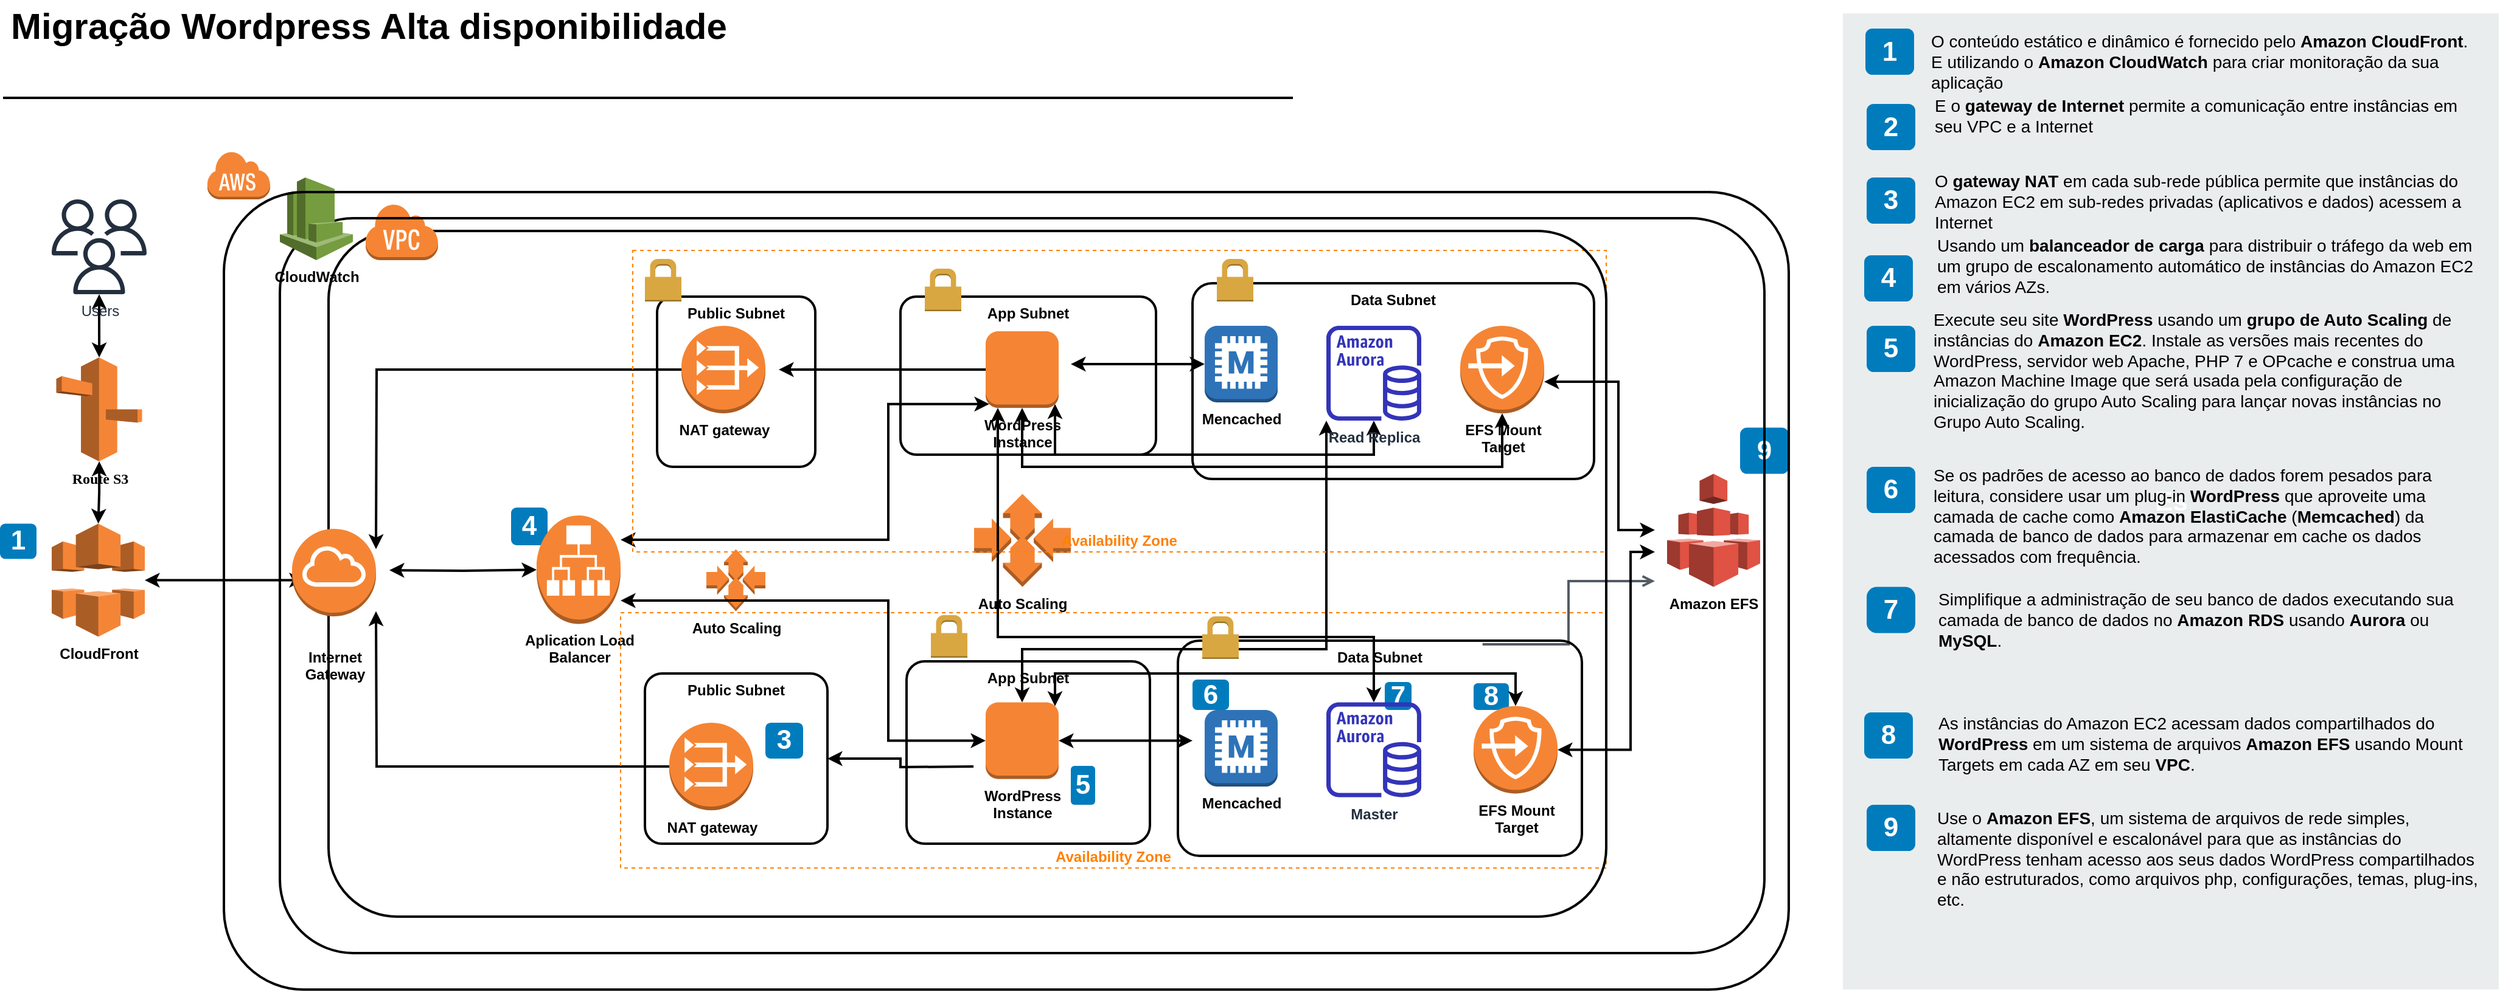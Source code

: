<mxfile version="14.5.1" type="device"><diagram id="Ht1M8jgEwFfnCIfOTk4-" name="Page-1"><mxGraphModel dx="764" dy="510" grid="1" gridSize="10" guides="1" tooltips="1" connect="1" arrows="1" fold="1" page="1" pageScale="1" pageWidth="827" pageHeight="1169" math="0" shadow="0"><root><mxCell id="0"/><mxCell id="1" parent="0"/><mxCell id="jZVaUwOg5UY3L9NAnvdq-112" value="" style="edgeStyle=elbowEdgeStyle;rounded=0;orthogonalLoop=1;jettySize=auto;html=1;endArrow=open;endFill=0;strokeColor=#545B64;strokeWidth=2;fontSize=14;" parent="1" edge="1"><mxGeometry relative="1" as="geometry"><mxPoint x="687" y="418" as="sourcePoint"/></mxGeometry></mxCell><mxCell id="jZVaUwOg5UY3L9NAnvdq-132" value="" style="edgeStyle=elbowEdgeStyle;rounded=0;orthogonalLoop=1;jettySize=auto;html=1;endArrow=open;endFill=0;strokeColor=#545B64;strokeWidth=2;fontSize=14;" parent="1" edge="1"><mxGeometry relative="1" as="geometry"><mxPoint x="550" y="599.5" as="sourcePoint"/></mxGeometry></mxCell><mxCell id="jZVaUwOg5UY3L9NAnvdq-147" value="" style="edgeStyle=elbowEdgeStyle;rounded=0;orthogonalLoop=1;jettySize=auto;html=1;endArrow=open;endFill=0;strokeColor=#545B64;strokeWidth=2;fontSize=14;" parent="1" edge="1"><mxGeometry relative="1" as="geometry"><mxPoint x="1248.333" y="717.5" as="targetPoint"/></mxGeometry></mxCell><mxCell id="jZVaUwOg5UY3L9NAnvdq-155" value="" style="edgeStyle=elbowEdgeStyle;rounded=0;orthogonalLoop=1;jettySize=auto;html=1;endArrow=open;endFill=0;strokeColor=#545B64;strokeWidth=2;fontSize=14;" parent="1" edge="1"><mxGeometry relative="1" as="geometry"><mxPoint x="1390" y="504" as="targetPoint"/><mxPoint x="1248.333" y="556" as="sourcePoint"/></mxGeometry></mxCell><mxCell id="-QjtrjUzRDEMRZ5MF8oH-46" value="Es" style="rounded=0;whiteSpace=wrap;html=1;fillColor=#EAEDED;fontSize=22;fontColor=#FFFFFF;strokeColor=none;labelBackgroundColor=none;fontStyle=1" parent="1" vertex="1"><mxGeometry x="1544.5" y="37" width="539" height="803" as="geometry"/></mxCell><mxCell id="-QjtrjUzRDEMRZ5MF8oH-36" value="1" style="rounded=1;whiteSpace=wrap;html=1;fillColor=#007CBD;strokeColor=none;fontColor=#FFFFFF;fontStyle=1;fontSize=22;labelBackgroundColor=none;" parent="1" vertex="1"><mxGeometry x="1563" y="49.5" width="40" height="38" as="geometry"/></mxCell><mxCell id="-QjtrjUzRDEMRZ5MF8oH-37" value="2" style="rounded=1;whiteSpace=wrap;html=1;fillColor=#007CBD;strokeColor=none;fontColor=#FFFFFF;fontStyle=1;fontSize=22;labelBackgroundColor=none;" parent="1" vertex="1"><mxGeometry x="1564" y="111.5" width="40" height="38" as="geometry"/></mxCell><mxCell id="-QjtrjUzRDEMRZ5MF8oH-38" value="3" style="rounded=1;whiteSpace=wrap;html=1;fillColor=#007CBD;strokeColor=none;fontColor=#FFFFFF;fontStyle=1;fontSize=22;labelBackgroundColor=none;" parent="1" vertex="1"><mxGeometry x="1564" y="172" width="40" height="38" as="geometry"/></mxCell><mxCell id="-QjtrjUzRDEMRZ5MF8oH-39" value="4" style="rounded=1;whiteSpace=wrap;html=1;fillColor=#007CBD;strokeColor=none;fontColor=#FFFFFF;fontStyle=1;fontSize=22;labelBackgroundColor=none;" parent="1" vertex="1"><mxGeometry x="1562" y="236" width="40" height="38" as="geometry"/></mxCell><mxCell id="-QjtrjUzRDEMRZ5MF8oH-40" value="5" style="rounded=1;whiteSpace=wrap;html=1;fillColor=#007CBD;strokeColor=none;fontColor=#FFFFFF;fontStyle=1;fontSize=22;labelBackgroundColor=none;" parent="1" vertex="1"><mxGeometry x="1564" y="294" width="40" height="38" as="geometry"/></mxCell><mxCell id="-QjtrjUzRDEMRZ5MF8oH-41" value="6" style="rounded=1;whiteSpace=wrap;html=1;fillColor=#007CBD;strokeColor=none;fontColor=#FFFFFF;fontStyle=1;fontSize=22;labelBackgroundColor=none;" parent="1" vertex="1"><mxGeometry x="1564" y="410" width="40" height="38" as="geometry"/></mxCell><mxCell id="-QjtrjUzRDEMRZ5MF8oH-42" value="7" style="rounded=1;whiteSpace=wrap;html=1;fillColor=#007CBD;strokeColor=none;fontColor=#FFFFFF;fontStyle=1;fontSize=22;labelBackgroundColor=none;arcSize=22;" parent="1" vertex="1"><mxGeometry x="1564" y="508.75" width="40" height="38" as="geometry"/></mxCell><mxCell id="-QjtrjUzRDEMRZ5MF8oH-43" value="8" style="rounded=1;whiteSpace=wrap;html=1;fillColor=#007CBD;strokeColor=none;fontColor=#FFFFFF;fontStyle=1;fontSize=22;labelBackgroundColor=none;" parent="1" vertex="1"><mxGeometry x="1562" y="612" width="40" height="38" as="geometry"/></mxCell><mxCell id="-QjtrjUzRDEMRZ5MF8oH-44" value="9" style="rounded=1;whiteSpace=wrap;html=1;fillColor=#007CBD;strokeColor=none;fontColor=#FFFFFF;fontStyle=1;fontSize=22;labelBackgroundColor=none;" parent="1" vertex="1"><mxGeometry x="1564" y="688" width="40" height="38" as="geometry"/></mxCell><mxCell id="-QjtrjUzRDEMRZ5MF8oH-47" value="Migração Wordpress Alta disponibilidade" style="text;html=1;resizable=0;points=[];autosize=1;align=left;verticalAlign=top;spacingTop=-4;fontSize=30;fontStyle=1;labelBackgroundColor=none;" parent="1" vertex="1"><mxGeometry x="36.5" y="26.5" width="600" height="40" as="geometry"/></mxCell><mxCell id="SCVMTBWpLvtzJIhz15lM-1" value="" style="line;strokeWidth=2;html=1;fontSize=14;labelBackgroundColor=none;" parent="1" vertex="1"><mxGeometry x="32.5" y="101.5" width="1060" height="10" as="geometry"/></mxCell><mxCell id="SCVMTBWpLvtzJIhz15lM-7" value="E o &lt;b&gt;gateway de Internet&lt;/b&gt; permite a comunicação entre instâncias em seu VPC e a Internet" style="text;html=1;align=left;verticalAlign=top;spacingTop=-4;fontSize=14;labelBackgroundColor=none;whiteSpace=wrap;" parent="1" vertex="1"><mxGeometry x="1618" y="101.5" width="450" height="48.5" as="geometry"/></mxCell><mxCell id="SCVMTBWpLvtzJIhz15lM-9" value="O &lt;b&gt;gateway NAT&lt;/b&gt; em cada sub-rede pública permite que instâncias do Amazon EC2 em sub-redes privadas (aplicativos e dados) acessem a Internet" style="text;html=1;align=left;verticalAlign=top;spacingTop=-4;fontSize=14;labelBackgroundColor=none;whiteSpace=wrap;" parent="1" vertex="1"><mxGeometry x="1618" y="164" width="450" height="56" as="geometry"/></mxCell><mxCell id="SCVMTBWpLvtzJIhz15lM-10" value="Usando um &lt;b&gt;balanceador de carga&lt;/b&gt;&amp;nbsp;para distribuir o tráfego da web em um grupo de escalonamento automático de instâncias do Amazon EC2 em vários AZs." style="text;html=1;align=left;verticalAlign=top;spacingTop=-4;fontSize=14;labelBackgroundColor=none;whiteSpace=wrap;" parent="1" vertex="1"><mxGeometry x="1620" y="216.5" width="450" height="63.5" as="geometry"/></mxCell><mxCell id="SCVMTBWpLvtzJIhz15lM-11" value="Execute seu site &lt;b&gt;WordPress&lt;/b&gt; usando um &lt;b&gt;grupo de Auto Scaling&lt;/b&gt; de instâncias do &lt;b&gt;Amazon EC2&lt;/b&gt;. Instale as versões mais recentes do WordPress, servidor web Apache, PHP 7 e OPcache e construa uma Amazon Machine Image que será usada pela configuração de inicialização do grupo Auto Scaling para lançar novas instâncias no Grupo Auto Scaling." style="text;html=1;align=left;verticalAlign=top;spacingTop=-4;fontSize=14;labelBackgroundColor=none;whiteSpace=wrap;" parent="1" vertex="1"><mxGeometry x="1617" y="278" width="449" height="114" as="geometry"/></mxCell><mxCell id="SCVMTBWpLvtzJIhz15lM-12" value="Se os padrões de acesso ao banco de dados forem pesados para leitura, considere usar um plug-in &lt;b&gt;WordPress&lt;/b&gt; que aproveite uma camada de cache como &lt;b&gt;Amazon ElastiCache&lt;/b&gt; (&lt;b&gt;Memcached&lt;/b&gt;) da camada de banco de dados para armazenar em cache os dados acessados com frequência." style="text;html=1;align=left;verticalAlign=top;spacingTop=-4;fontSize=14;labelBackgroundColor=none;whiteSpace=wrap;" parent="1" vertex="1"><mxGeometry x="1617" y="405.5" width="450" height="118" as="geometry"/></mxCell><mxCell id="SCVMTBWpLvtzJIhz15lM-13" value="Simplifique a administração de seu banco de dados executando sua camada de banco de dados no &lt;b&gt;Amazon RDS&lt;/b&gt; usando &lt;b&gt;Aurora&lt;/b&gt; ou &lt;b&gt;MySQL&lt;/b&gt;." style="text;html=1;align=left;verticalAlign=top;spacingTop=-4;fontSize=14;labelBackgroundColor=none;whiteSpace=wrap;" parent="1" vertex="1"><mxGeometry x="1621" y="507.5" width="449" height="113" as="geometry"/></mxCell><mxCell id="SCVMTBWpLvtzJIhz15lM-14" value="As instâncias do Amazon EC2 acessam dados compartilhados do &lt;b&gt;WordPress&lt;/b&gt; em um sistema de arquivos &lt;b&gt;Amazon EFS&lt;/b&gt; usando Mount Targets em cada AZ em seu &lt;b&gt;VPC&lt;/b&gt;." style="text;html=1;align=left;verticalAlign=top;spacingTop=-4;fontSize=14;labelBackgroundColor=none;whiteSpace=wrap;" parent="1" vertex="1"><mxGeometry x="1621" y="610" width="449" height="60" as="geometry"/></mxCell><mxCell id="SCVMTBWpLvtzJIhz15lM-15" value="Use o &lt;b&gt;Amazon EFS&lt;/b&gt;, um sistema de arquivos de rede simples, altamente disponível e escalonável para que as instâncias do WordPress tenham acesso aos seus dados WordPress compartilhados e não estruturados, como arquivos php, configurações, temas, plug-ins, etc." style="text;html=1;align=left;verticalAlign=top;spacingTop=-4;fontSize=14;labelBackgroundColor=none;whiteSpace=wrap;" parent="1" vertex="1"><mxGeometry x="1620" y="688" width="449" height="115" as="geometry"/></mxCell><mxCell id="-QjtrjUzRDEMRZ5MF8oH-28" value="4" style="rounded=1;whiteSpace=wrap;html=1;fillColor=#007CBD;strokeColor=none;fontColor=#FFFFFF;fontStyle=1;fontSize=22;labelBackgroundColor=none;" parent="1" vertex="1"><mxGeometry x="450" y="443.5" width="30" height="31" as="geometry"/></mxCell><mxCell id="9RnaTyMC2I6CJGkha4Zx-44" value="" style="edgeStyle=orthogonalEdgeStyle;rounded=0;orthogonalLoop=1;jettySize=auto;html=1;startArrow=classic;startFill=1;strokeWidth=2;" parent="1" source="jZVaUwOg5UY3L9NAnvdq-88" target="9RnaTyMC2I6CJGkha4Zx-2" edge="1"><mxGeometry relative="1" as="geometry"/></mxCell><mxCell id="jZVaUwOg5UY3L9NAnvdq-88" value="Users&lt;br&gt;" style="outlineConnect=0;fontColor=#232F3E;gradientColor=none;fillColor=#232F3E;strokeColor=none;dashed=0;verticalLabelPosition=bottom;verticalAlign=top;align=center;html=1;fontSize=12;fontStyle=0;aspect=fixed;pointerEvents=1;shape=mxgraph.aws4.users;labelBackgroundColor=none;" parent="1" vertex="1"><mxGeometry x="72.5" y="190.0" width="78" height="78" as="geometry"/></mxCell><mxCell id="jZVaUwOg5UY3L9NAnvdq-103" value="3" style="rounded=1;whiteSpace=wrap;html=1;fillColor=#007CBD;strokeColor=none;fontColor=#FFFFFF;fontStyle=1;fontSize=22;labelBackgroundColor=none;" parent="1" vertex="1"><mxGeometry x="659" y="620.5" width="31" height="29.5" as="geometry"/></mxCell><mxCell id="jZVaUwOg5UY3L9NAnvdq-104" value="5" style="rounded=1;whiteSpace=wrap;html=1;fillColor=#007CBD;strokeColor=none;fontColor=#FFFFFF;fontStyle=1;fontSize=22;labelBackgroundColor=none;" parent="1" vertex="1"><mxGeometry x="910" y="656" width="20" height="32" as="geometry"/></mxCell><mxCell id="jZVaUwOg5UY3L9NAnvdq-105" value="6" style="rounded=1;whiteSpace=wrap;html=1;fillColor=#007CBD;strokeColor=none;fontColor=#FFFFFF;fontStyle=1;fontSize=22;labelBackgroundColor=none;" parent="1" vertex="1"><mxGeometry x="1010" y="585" width="30" height="25" as="geometry"/></mxCell><mxCell id="jZVaUwOg5UY3L9NAnvdq-106" value="7" style="rounded=1;whiteSpace=wrap;html=1;fillColor=#007CBD;strokeColor=none;fontColor=#FFFFFF;fontStyle=1;fontSize=22;labelBackgroundColor=none;" parent="1" vertex="1"><mxGeometry x="1168" y="587" width="22" height="23" as="geometry"/></mxCell><mxCell id="jZVaUwOg5UY3L9NAnvdq-107" value="8" style="rounded=1;whiteSpace=wrap;html=1;fillColor=#007CBD;strokeColor=none;fontColor=#FFFFFF;fontStyle=1;fontSize=22;labelBackgroundColor=none;" parent="1" vertex="1"><mxGeometry x="1241" y="588" width="29" height="22" as="geometry"/></mxCell><mxCell id="jZVaUwOg5UY3L9NAnvdq-108" value="9" style="rounded=1;whiteSpace=wrap;html=1;fillColor=#007CBD;strokeColor=none;fontColor=#FFFFFF;fontStyle=1;fontSize=22;labelBackgroundColor=none;" parent="1" vertex="1"><mxGeometry x="1460" y="377.75" width="40" height="38" as="geometry"/></mxCell><mxCell id="9RnaTyMC2I6CJGkha4Zx-1" value="1" style="rounded=1;whiteSpace=wrap;html=1;fillColor=#007CBD;strokeColor=none;fontColor=#FFFFFF;fontStyle=1;fontSize=22;labelBackgroundColor=none;" parent="1" vertex="1"><mxGeometry x="30" y="456.75" width="30" height="29" as="geometry"/></mxCell><mxCell id="9RnaTyMC2I6CJGkha4Zx-45" value="" style="edgeStyle=orthogonalEdgeStyle;rounded=0;orthogonalLoop=1;jettySize=auto;html=1;startArrow=classic;startFill=1;strokeWidth=2;" parent="1" source="9RnaTyMC2I6CJGkha4Zx-2" target="9RnaTyMC2I6CJGkha4Zx-3" edge="1"><mxGeometry relative="1" as="geometry"/></mxCell><mxCell id="9RnaTyMC2I6CJGkha4Zx-2" value="&lt;font face=&quot;Times New Roman&quot;&gt;&lt;b&gt;Route S3&lt;/b&gt;&lt;/font&gt;" style="outlineConnect=0;dashed=0;verticalLabelPosition=bottom;verticalAlign=top;align=center;html=1;shape=mxgraph.aws3.route_53;fillColor=#F58536;gradientColor=none;" parent="1" vertex="1"><mxGeometry x="76.25" y="320" width="70.5" height="85.5" as="geometry"/></mxCell><mxCell id="9RnaTyMC2I6CJGkha4Zx-46" value="" style="edgeStyle=orthogonalEdgeStyle;rounded=0;orthogonalLoop=1;jettySize=auto;html=1;startArrow=classic;startFill=1;strokeWidth=2;" parent="1" source="9RnaTyMC2I6CJGkha4Zx-3" edge="1"><mxGeometry relative="1" as="geometry"><mxPoint x="280" y="503.25" as="targetPoint"/></mxGeometry></mxCell><mxCell id="9RnaTyMC2I6CJGkha4Zx-3" value="&lt;b&gt;CloudFront&lt;/b&gt;" style="outlineConnect=0;dashed=0;verticalLabelPosition=bottom;verticalAlign=top;align=center;html=1;shape=mxgraph.aws3.cloudfront;fillColor=#F58536;gradientColor=none;" parent="1" vertex="1"><mxGeometry x="72.5" y="456.75" width="76.5" height="93" as="geometry"/></mxCell><mxCell id="9RnaTyMC2I6CJGkha4Zx-47" value="" style="edgeStyle=orthogonalEdgeStyle;rounded=0;orthogonalLoop=1;jettySize=auto;html=1;startArrow=classic;startFill=1;strokeWidth=2;" parent="1" target="9RnaTyMC2I6CJGkha4Zx-9" edge="1"><mxGeometry relative="1" as="geometry"><mxPoint x="350" y="495" as="sourcePoint"/></mxGeometry></mxCell><mxCell id="9RnaTyMC2I6CJGkha4Zx-5" value="&lt;b&gt;NAT gateway&lt;/b&gt;" style="outlineConnect=0;dashed=0;verticalLabelPosition=bottom;verticalAlign=top;align=center;html=1;shape=mxgraph.aws3.vpc_nat_gateway;fillColor=#F58534;gradientColor=none;" parent="1" vertex="1"><mxGeometry x="590" y="294" width="69" height="72" as="geometry"/></mxCell><mxCell id="9RnaTyMC2I6CJGkha4Zx-60" style="edgeStyle=orthogonalEdgeStyle;rounded=0;orthogonalLoop=1;jettySize=auto;html=1;entryX=0.855;entryY=0.855;entryDx=0;entryDy=0;entryPerimeter=0;startArrow=none;startFill=0;endArrow=classic;endFill=1;strokeWidth=2;" parent="1" source="9RnaTyMC2I6CJGkha4Zx-6" edge="1"><mxGeometry relative="1" as="geometry"><mxPoint x="338.995" y="528.81" as="targetPoint"/></mxGeometry></mxCell><mxCell id="9RnaTyMC2I6CJGkha4Zx-65" style="edgeStyle=orthogonalEdgeStyle;rounded=0;orthogonalLoop=1;jettySize=auto;html=1;startArrow=classic;startFill=1;endArrow=none;endFill=0;strokeWidth=2;" parent="1" source="9RnaTyMC2I6CJGkha4Zx-93" edge="1"><mxGeometry relative="1" as="geometry"><mxPoint x="830" y="656.5" as="targetPoint"/></mxGeometry></mxCell><mxCell id="9RnaTyMC2I6CJGkha4Zx-6" value="NAT gateway" style="outlineConnect=0;dashed=0;verticalLabelPosition=bottom;verticalAlign=top;align=center;html=1;shape=mxgraph.aws3.vpc_nat_gateway;fillColor=#F58534;gradientColor=none;fontStyle=1" parent="1" vertex="1"><mxGeometry x="580" y="620.5" width="69" height="72" as="geometry"/></mxCell><mxCell id="9RnaTyMC2I6CJGkha4Zx-7" value="Auto Scaling" style="outlineConnect=0;dashed=0;verticalLabelPosition=bottom;verticalAlign=top;align=center;html=1;shape=mxgraph.aws3.auto_scaling;fillColor=#F58534;gradientColor=none;fontStyle=1" parent="1" vertex="1"><mxGeometry x="830.5" y="432.25" width="79.5" height="76.5" as="geometry"/></mxCell><mxCell id="9RnaTyMC2I6CJGkha4Zx-8" value="Auto Scaling" style="outlineConnect=0;dashed=0;verticalLabelPosition=bottom;verticalAlign=top;align=center;html=1;shape=mxgraph.aws3.auto_scaling;fillColor=#F58534;gradientColor=none;fontStyle=1" parent="1" vertex="1"><mxGeometry x="610.5" y="477.75" width="48.5" height="51" as="geometry"/></mxCell><mxCell id="9RnaTyMC2I6CJGkha4Zx-63" style="edgeStyle=orthogonalEdgeStyle;rounded=0;orthogonalLoop=1;jettySize=auto;html=1;startArrow=classic;startFill=1;endArrow=classic;endFill=1;strokeWidth=2;entryX=0.05;entryY=0.95;entryDx=0;entryDy=0;entryPerimeter=0;" parent="1" source="9RnaTyMC2I6CJGkha4Zx-9" target="9RnaTyMC2I6CJGkha4Zx-10" edge="1"><mxGeometry relative="1" as="geometry"><mxPoint x="820" y="350" as="targetPoint"/><Array as="points"><mxPoint x="760" y="470"/><mxPoint x="760" y="358"/></Array></mxGeometry></mxCell><mxCell id="9RnaTyMC2I6CJGkha4Zx-64" style="edgeStyle=orthogonalEdgeStyle;rounded=0;orthogonalLoop=1;jettySize=auto;html=1;entryX=0;entryY=0.5;entryDx=0;entryDy=0;entryPerimeter=0;startArrow=classic;startFill=1;endArrow=classic;endFill=1;strokeWidth=2;" parent="1" source="9RnaTyMC2I6CJGkha4Zx-9" target="9RnaTyMC2I6CJGkha4Zx-11" edge="1"><mxGeometry relative="1" as="geometry"><Array as="points"><mxPoint x="760" y="520"/><mxPoint x="760" y="635"/></Array></mxGeometry></mxCell><mxCell id="9RnaTyMC2I6CJGkha4Zx-9" value="&lt;b&gt;Aplication Load&lt;br&gt;Balancer&lt;br&gt;&lt;/b&gt;" style="outlineConnect=0;dashed=0;verticalLabelPosition=bottom;verticalAlign=top;align=center;html=1;shape=mxgraph.aws3.application_load_balancer;fillColor=#F58534;gradientColor=none;" parent="1" vertex="1"><mxGeometry x="471" y="450" width="69" height="89.25" as="geometry"/></mxCell><mxCell id="9RnaTyMC2I6CJGkha4Zx-61" style="edgeStyle=orthogonalEdgeStyle;rounded=0;orthogonalLoop=1;jettySize=auto;html=1;startArrow=none;startFill=0;endArrow=classic;endFill=1;strokeWidth=2;" parent="1" source="9RnaTyMC2I6CJGkha4Zx-10" edge="1"><mxGeometry relative="1" as="geometry"><mxPoint x="670" y="330.0" as="targetPoint"/></mxGeometry></mxCell><mxCell id="9RnaTyMC2I6CJGkha4Zx-73" style="edgeStyle=orthogonalEdgeStyle;rounded=0;orthogonalLoop=1;jettySize=auto;html=1;startArrow=classic;startFill=1;endArrow=classic;endFill=1;strokeWidth=2;" parent="1" source="9RnaTyMC2I6CJGkha4Zx-10" target="9RnaTyMC2I6CJGkha4Zx-25" edge="1"><mxGeometry relative="1" as="geometry"><Array as="points"><mxPoint x="850" y="550"/><mxPoint x="1159" y="550"/></Array></mxGeometry></mxCell><mxCell id="9RnaTyMC2I6CJGkha4Zx-10" value="WordPress&lt;br&gt;Instance" style="outlineConnect=0;dashed=0;verticalLabelPosition=bottom;verticalAlign=top;align=center;html=1;shape=mxgraph.aws3.instance;fillColor=#F58534;gradientColor=none;fontStyle=1" parent="1" vertex="1"><mxGeometry x="840" y="298.5" width="60" height="63" as="geometry"/></mxCell><mxCell id="9RnaTyMC2I6CJGkha4Zx-66" style="edgeStyle=orthogonalEdgeStyle;rounded=0;orthogonalLoop=1;jettySize=auto;html=1;startArrow=classic;startFill=1;endArrow=classic;endFill=1;strokeWidth=2;" parent="1" source="9RnaTyMC2I6CJGkha4Zx-11" edge="1"><mxGeometry relative="1" as="geometry"><mxPoint x="1010" y="635.25" as="targetPoint"/></mxGeometry></mxCell><mxCell id="9RnaTyMC2I6CJGkha4Zx-74" style="edgeStyle=orthogonalEdgeStyle;rounded=0;orthogonalLoop=1;jettySize=auto;html=1;startArrow=classic;startFill=1;endArrow=classic;endFill=1;strokeWidth=2;" parent="1" source="9RnaTyMC2I6CJGkha4Zx-11" target="9RnaTyMC2I6CJGkha4Zx-24" edge="1"><mxGeometry relative="1" as="geometry"><mxPoint x="1120" y="390" as="targetPoint"/><Array as="points"><mxPoint x="870" y="560"/><mxPoint x="1120" y="560"/></Array></mxGeometry></mxCell><mxCell id="9RnaTyMC2I6CJGkha4Zx-11" value="WordPress&lt;br&gt;Instance" style="outlineConnect=0;dashed=0;verticalLabelPosition=bottom;verticalAlign=top;align=center;html=1;shape=mxgraph.aws3.instance;fillColor=#F58534;gradientColor=none;fontStyle=1" parent="1" vertex="1"><mxGeometry x="840" y="603.75" width="60" height="63" as="geometry"/></mxCell><mxCell id="9RnaTyMC2I6CJGkha4Zx-67" style="edgeStyle=orthogonalEdgeStyle;rounded=0;orthogonalLoop=1;jettySize=auto;html=1;startArrow=classic;startFill=1;endArrow=classic;endFill=1;strokeWidth=2;" parent="1" source="9RnaTyMC2I6CJGkha4Zx-13" edge="1"><mxGeometry relative="1" as="geometry"><mxPoint x="910" y="325.5" as="targetPoint"/></mxGeometry></mxCell><mxCell id="9RnaTyMC2I6CJGkha4Zx-13" value="Mencached" style="outlineConnect=0;dashed=0;verticalLabelPosition=bottom;verticalAlign=top;align=center;html=1;shape=mxgraph.aws3.memcached;fillColor=#2E73B8;gradientColor=none;fontStyle=1" parent="1" vertex="1"><mxGeometry x="1020" y="294" width="60" height="63" as="geometry"/></mxCell><mxCell id="9RnaTyMC2I6CJGkha4Zx-14" value="Mencached" style="outlineConnect=0;dashed=0;verticalLabelPosition=bottom;verticalAlign=top;align=center;html=1;shape=mxgraph.aws3.memcached;fillColor=#2E73B8;gradientColor=none;fontStyle=1" parent="1" vertex="1"><mxGeometry x="1020" y="610" width="60" height="63" as="geometry"/></mxCell><mxCell id="9RnaTyMC2I6CJGkha4Zx-23" value="Amazon EFS" style="outlineConnect=0;dashed=0;verticalLabelPosition=bottom;verticalAlign=top;align=center;html=1;shape=mxgraph.aws3.efs;fillColor=#E05243;gradientColor=none;fontStyle=1" parent="1" vertex="1"><mxGeometry x="1400" y="415.75" width="76.5" height="93" as="geometry"/></mxCell><mxCell id="9RnaTyMC2I6CJGkha4Zx-71" style="edgeStyle=orthogonalEdgeStyle;rounded=0;orthogonalLoop=1;jettySize=auto;html=1;entryX=0.95;entryY=0.95;entryDx=0;entryDy=0;entryPerimeter=0;startArrow=classic;startFill=1;endArrow=classic;endFill=1;strokeWidth=2;" parent="1" source="9RnaTyMC2I6CJGkha4Zx-24" target="9RnaTyMC2I6CJGkha4Zx-10" edge="1"><mxGeometry relative="1" as="geometry"><Array as="points"><mxPoint x="1159" y="400"/><mxPoint x="897" y="400"/></Array></mxGeometry></mxCell><mxCell id="9RnaTyMC2I6CJGkha4Zx-24" value="Read Replica" style="outlineConnect=0;fontColor=#232F3E;gradientColor=none;fillColor=#3334B9;strokeColor=none;dashed=0;verticalLabelPosition=bottom;verticalAlign=top;align=center;html=1;fontSize=12;fontStyle=1;aspect=fixed;pointerEvents=1;shape=mxgraph.aws4.aurora_instance;" parent="1" vertex="1"><mxGeometry x="1120" y="294" width="78" height="78" as="geometry"/></mxCell><mxCell id="9RnaTyMC2I6CJGkha4Zx-25" value="Master" style="outlineConnect=0;fontColor=#232F3E;gradientColor=none;fillColor=#3334B9;strokeColor=none;dashed=0;verticalLabelPosition=bottom;verticalAlign=top;align=center;html=1;fontSize=12;fontStyle=1;aspect=fixed;pointerEvents=1;shape=mxgraph.aws4.aurora_instance;" parent="1" vertex="1"><mxGeometry x="1120" y="603.75" width="78" height="78" as="geometry"/></mxCell><mxCell id="9RnaTyMC2I6CJGkha4Zx-72" style="edgeStyle=orthogonalEdgeStyle;rounded=0;orthogonalLoop=1;jettySize=auto;html=1;entryX=0.5;entryY=1;entryDx=0;entryDy=0;entryPerimeter=0;startArrow=classic;startFill=1;endArrow=classic;endFill=1;strokeWidth=2;" parent="1" source="9RnaTyMC2I6CJGkha4Zx-26" target="9RnaTyMC2I6CJGkha4Zx-10" edge="1"><mxGeometry relative="1" as="geometry"><Array as="points"><mxPoint x="1264" y="410"/><mxPoint x="870" y="410"/></Array></mxGeometry></mxCell><mxCell id="9RnaTyMC2I6CJGkha4Zx-79" style="edgeStyle=orthogonalEdgeStyle;rounded=0;orthogonalLoop=1;jettySize=auto;html=1;startArrow=classic;startFill=1;endArrow=classic;endFill=1;strokeWidth=2;" parent="1" source="9RnaTyMC2I6CJGkha4Zx-26" edge="1"><mxGeometry relative="1" as="geometry"><mxPoint x="1390" y="462" as="targetPoint"/><Array as="points"><mxPoint x="1360" y="340"/><mxPoint x="1360" y="462"/></Array></mxGeometry></mxCell><mxCell id="9RnaTyMC2I6CJGkha4Zx-26" value="EFS Mount&lt;br&gt;Target" style="outlineConnect=0;dashed=0;verticalLabelPosition=bottom;verticalAlign=top;align=center;html=1;shape=mxgraph.aws3.endpoints;fillColor=#F58534;gradientColor=none;fontStyle=1" parent="1" vertex="1"><mxGeometry x="1230" y="294" width="69" height="72" as="geometry"/></mxCell><mxCell id="9RnaTyMC2I6CJGkha4Zx-77" style="edgeStyle=orthogonalEdgeStyle;rounded=0;orthogonalLoop=1;jettySize=auto;html=1;entryX=0.95;entryY=0.05;entryDx=0;entryDy=0;entryPerimeter=0;startArrow=classic;startFill=1;endArrow=classic;endFill=1;strokeWidth=2;" parent="1" source="9RnaTyMC2I6CJGkha4Zx-27" target="9RnaTyMC2I6CJGkha4Zx-11" edge="1"><mxGeometry relative="1" as="geometry"><Array as="points"><mxPoint x="1275" y="580"/><mxPoint x="897" y="580"/></Array></mxGeometry></mxCell><mxCell id="9RnaTyMC2I6CJGkha4Zx-81" style="edgeStyle=orthogonalEdgeStyle;rounded=0;orthogonalLoop=1;jettySize=auto;html=1;startArrow=classic;startFill=1;endArrow=classic;endFill=1;strokeWidth=2;" parent="1" source="9RnaTyMC2I6CJGkha4Zx-27" edge="1"><mxGeometry relative="1" as="geometry"><mxPoint x="1390" y="480" as="targetPoint"/><Array as="points"><mxPoint x="1370" y="643"/><mxPoint x="1370" y="480"/></Array></mxGeometry></mxCell><mxCell id="9RnaTyMC2I6CJGkha4Zx-27" value="EFS Mount&lt;br&gt;Target" style="outlineConnect=0;dashed=0;verticalLabelPosition=bottom;verticalAlign=top;align=center;html=1;shape=mxgraph.aws3.endpoints;fillColor=#F58534;gradientColor=none;fontStyle=1" parent="1" vertex="1"><mxGeometry x="1241" y="606.75" width="69" height="72" as="geometry"/></mxCell><mxCell id="9RnaTyMC2I6CJGkha4Zx-51" style="edgeStyle=orthogonalEdgeStyle;rounded=0;orthogonalLoop=1;jettySize=auto;html=1;entryX=0.855;entryY=0.145;entryDx=0;entryDy=0;entryPerimeter=0;startArrow=none;startFill=0;strokeWidth=2;exitX=0;exitY=0.5;exitDx=0;exitDy=0;exitPerimeter=0;" parent="1" source="9RnaTyMC2I6CJGkha4Zx-5" edge="1"><mxGeometry relative="1" as="geometry"><mxPoint x="540.0" y="325" as="sourcePoint"/><mxPoint x="338.995" y="477.69" as="targetPoint"/></mxGeometry></mxCell><mxCell id="9RnaTyMC2I6CJGkha4Zx-82" value="Data Subnet" style="rounded=1;arcSize=10;dashed=0;fillColor=none;gradientColor=none;strokeWidth=2;verticalAlign=top;fontStyle=1" parent="1" vertex="1"><mxGeometry x="998" y="553" width="332" height="177" as="geometry"/></mxCell><mxCell id="9RnaTyMC2I6CJGkha4Zx-83" value="" style="dashed=0;html=1;shape=mxgraph.aws3.permissions;fillColor=#D9A741;gradientColor=none;dashed=0;verticalAlign=top;fontStyle=1" parent="1" vertex="1"><mxGeometry x="1018" y="533" width="30" height="35" as="geometry"/></mxCell><mxCell id="9RnaTyMC2I6CJGkha4Zx-84" value="Data Subnet" style="rounded=1;arcSize=10;dashed=0;fillColor=none;gradientColor=none;strokeWidth=2;fontStyle=1;verticalAlign=top;" parent="1" vertex="1"><mxGeometry x="1010" y="259" width="330" height="161" as="geometry"/></mxCell><mxCell id="9RnaTyMC2I6CJGkha4Zx-85" value="" style="dashed=0;html=1;shape=mxgraph.aws3.permissions;fillColor=#D9A741;gradientColor=none;dashed=0;fontStyle=1;verticalAlign=top;" parent="1" vertex="1"><mxGeometry x="1030" y="239" width="30" height="35" as="geometry"/></mxCell><mxCell id="9RnaTyMC2I6CJGkha4Zx-86" value="App Subnet" style="rounded=1;arcSize=10;dashed=0;fillColor=none;gradientColor=none;strokeWidth=2;fontStyle=1;verticalAlign=top;" parent="1" vertex="1"><mxGeometry x="770" y="270" width="210" height="130" as="geometry"/></mxCell><mxCell id="9RnaTyMC2I6CJGkha4Zx-87" value="" style="dashed=0;html=1;shape=mxgraph.aws3.permissions;fillColor=#D9A741;gradientColor=none;dashed=0;fontStyle=1;verticalAlign=top;" parent="1" vertex="1"><mxGeometry x="790" y="247" width="30" height="35" as="geometry"/></mxCell><mxCell id="9RnaTyMC2I6CJGkha4Zx-88" value="App Subnet" style="rounded=1;arcSize=10;dashed=0;fillColor=none;gradientColor=none;strokeWidth=2;fontStyle=1;verticalAlign=top;" parent="1" vertex="1"><mxGeometry x="775" y="570" width="200" height="150" as="geometry"/></mxCell><mxCell id="9RnaTyMC2I6CJGkha4Zx-89" value="" style="dashed=0;html=1;shape=mxgraph.aws3.permissions;fillColor=#D9A741;gradientColor=none;dashed=0;fontStyle=1;verticalAlign=top;" parent="1" vertex="1"><mxGeometry x="795" y="532" width="30" height="35" as="geometry"/></mxCell><mxCell id="9RnaTyMC2I6CJGkha4Zx-90" value="Public Subnet" style="rounded=1;arcSize=10;dashed=0;fillColor=none;gradientColor=none;strokeWidth=2;fontStyle=1;verticalAlign=top;" parent="1" vertex="1"><mxGeometry x="570" y="270" width="130" height="140" as="geometry"/></mxCell><mxCell id="9RnaTyMC2I6CJGkha4Zx-91" value="" style="dashed=0;html=1;shape=mxgraph.aws3.permissions;fillColor=#D9A741;gradientColor=none;dashed=0;" parent="1" vertex="1"><mxGeometry x="560" y="239" width="30" height="35" as="geometry"/></mxCell><mxCell id="9RnaTyMC2I6CJGkha4Zx-93" value="Public Subnet" style="rounded=1;arcSize=10;dashed=0;fillColor=none;gradientColor=none;strokeWidth=2;fontStyle=1;verticalAlign=top;" parent="1" vertex="1"><mxGeometry x="560" y="580" width="150" height="140" as="geometry"/></mxCell><mxCell id="9RnaTyMC2I6CJGkha4Zx-96" value="Availability Zone" style="fillColor=none;dashed=1;verticalAlign=bottom;fontStyle=1;fontColor=#FF8000;strokeColor=#FF8000;" parent="1" vertex="1"><mxGeometry x="550" y="232" width="800" height="248" as="geometry"/></mxCell><mxCell id="9RnaTyMC2I6CJGkha4Zx-97" value="Availability Zone" style="fillColor=none;dashed=1;verticalAlign=bottom;fontStyle=1;strokeColor=#FF8000;fontColor=#FF8000;" parent="1" vertex="1"><mxGeometry x="540" y="530" width="810" height="210" as="geometry"/></mxCell><mxCell id="9RnaTyMC2I6CJGkha4Zx-99" value="" style="rounded=1;arcSize=10;dashed=0;fillColor=none;gradientColor=none;strokeWidth=2;fontColor=#FF8000;" parent="1" vertex="1"><mxGeometry x="300" y="216" width="1050" height="564" as="geometry"/></mxCell><mxCell id="9RnaTyMC2I6CJGkha4Zx-101" value="" style="outlineConnect=0;dashed=0;verticalLabelPosition=bottom;verticalAlign=top;align=center;html=1;shape=mxgraph.aws3.virtual_private_cloud;fillColor=#F58534;gradientColor=none;strokeColor=#FF8000;fontColor=#FF8000;" parent="1" vertex="1"><mxGeometry x="330" y="193" width="60" height="47" as="geometry"/></mxCell><mxCell id="9RnaTyMC2I6CJGkha4Zx-102" value="&lt;font color=&quot;#000000&quot;&gt;Internet&lt;br&gt;Gateway&lt;br&gt;&lt;br&gt;&lt;/font&gt;" style="outlineConnect=0;dashed=0;verticalLabelPosition=bottom;verticalAlign=bottom;align=center;html=1;shape=mxgraph.aws3.internet_gateway;fillColor=#F58534;gradientColor=none;strokeColor=#FF8000;fontColor=#FF8000;fontStyle=1" parent="1" vertex="1"><mxGeometry x="270" y="461" width="69" height="72" as="geometry"/></mxCell><mxCell id="9RnaTyMC2I6CJGkha4Zx-107" value="" style="dashed=0;html=1;shape=mxgraph.aws3.cloud;fillColor=#F58536;gradientColor=none;dashed=0;strokeColor=#FF8000;fontColor=#FF8000;" parent="1" vertex="1"><mxGeometry x="200" y="150" width="52" height="40" as="geometry"/></mxCell><mxCell id="9RnaTyMC2I6CJGkha4Zx-108" value="O conteúdo estático e dinâmico é fornecido pelo &lt;b&gt;Amazon CloudFront&lt;/b&gt;.&lt;br&gt;E utilizando o &lt;b&gt;Amazon CloudWatch&lt;/b&gt; para criar monitoração da sua aplicação" style="text;html=1;align=left;verticalAlign=top;spacingTop=-4;fontSize=14;labelBackgroundColor=none;whiteSpace=wrap;" parent="1" vertex="1"><mxGeometry x="1614.5" y="49" width="450" height="41" as="geometry"/></mxCell><mxCell id="LWGoeqFOcMFNHJIWRfHo-2" value="" style="rounded=1;arcSize=10;dashed=0;fillColor=none;gradientColor=none;strokeWidth=2;" vertex="1" parent="1"><mxGeometry x="260" y="205.5" width="1220" height="604.5" as="geometry"/></mxCell><mxCell id="LWGoeqFOcMFNHJIWRfHo-4" value="CloudWatch" style="outlineConnect=0;dashed=0;verticalLabelPosition=bottom;verticalAlign=top;align=center;html=1;shape=mxgraph.aws3.cloudwatch;fillColor=#759C3E;gradientColor=none;fontStyle=1" vertex="1" parent="1"><mxGeometry x="260" y="172" width="60" height="68" as="geometry"/></mxCell><mxCell id="LWGoeqFOcMFNHJIWRfHo-6" value="" style="rounded=1;arcSize=10;dashed=0;fillColor=none;gradientColor=none;strokeWidth=2;" vertex="1" parent="1"><mxGeometry x="214" y="184" width="1286" height="656" as="geometry"/></mxCell></root></mxGraphModel></diagram></mxfile>